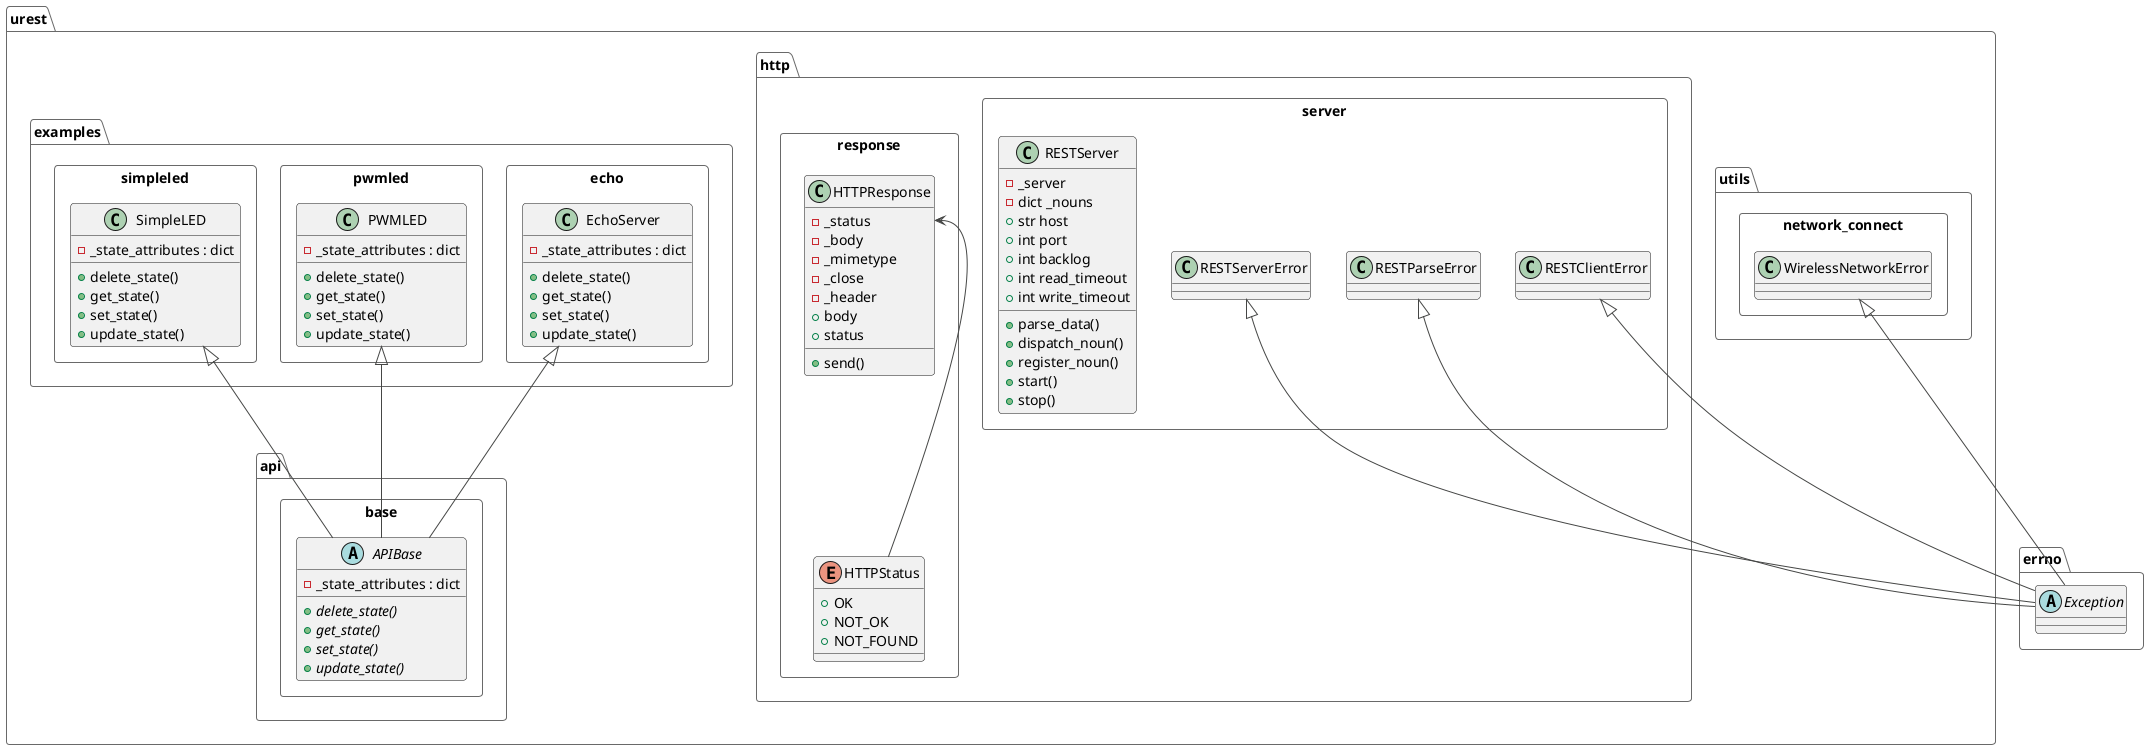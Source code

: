 @startuml urest
!theme vibrant
namespace urest {
    namespace api {
        namespace base <<Rectangle>> {
            abstract class APIBase {
                - _state_attributes : dict
                {abstract} + delete_state()
                {abstract} + get_state()
                {abstract} + set_state()
                {abstract} + update_state()
            }
        }

    }
    namespace http {
        namespace response <<Rectangle>> {
            class HTTPResponse {
                - _status
                - _body
                - _mimetype
                - _close
                - _header
                + body
                + status
                + send()
            }
            enum HTTPStatus {
                + OK
                + NOT_OK
                + NOT_FOUND
            }
        }
        namespace server <<Rectangle>> {
            class RESTClientError {
            }
            class RESTParseError {
            }
            class RESTServerError {
            }

            class RESTServer {
                - _server
                - dict _nouns
                + str host
                + int port
                + int backlog
                + int read_timeout
                + int write_timeout

                + parse_data()
                + dispatch_noun()
                + register_noun()
                + start()
                + stop()
            }
        }
    }
    namespace utils {
        namespace network_connect <<Rectangle>> {
            class WirelessNetworkError {
            }
        }
    }
    namespace examples {
        namespace echo <<Rectangle>> {
            class EchoServer {
                - _state_attributes : dict
                + delete_state()
                + get_state()
                + set_state()
                + update_state()
            }
        }
        namespace pwmled <<Rectangle>> {
            class PWMLED {
                - _state_attributes : dict
                + delete_state()
                + get_state()
                + set_state()
                + update_state()
            }
        }
        namespace simpleled <<Rectangle>> {
            class SimpleLED {
                - _state_attributes : dict
                + delete_state()
                + get_state()
                + set_state()
                + update_state()
            }
        }
    }
}
namespace errno {
    abstract class Exception {
    }
}

urest.http.response.HTTPResponse::_status <-- urest.http.response.HTTPStatus

urest.http.server.RESTClientError <|-- errno.Exception
urest.http.server.RESTParseError <|-- errno.Exception
urest.http.server.RESTServerError <|-- errno.Exception

urest.utils.network_connect.WirelessNetworkError <|-- errno.Exception

urest.examples.echo.EchoServer <|-- urest.api.base.APIBase
urest.examples.pwmled.PWMLED <|-- urest.api.base.APIBase
urest.examples.simpleled.SimpleLED <|-- urest.api.base.APIBase

@enduml
